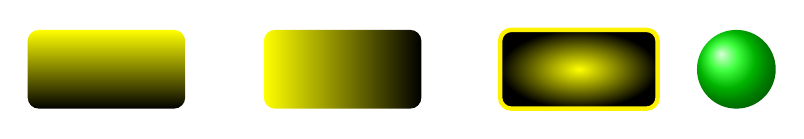 % -*- root: ./main_tikz.tex -*-
%
\begin{tikzpicture}[rounded corners,ultra thick]
	\shade[top color=yellow,bottom color=black] (0,0) rectangle +(2,1);
	\shade[left color=yellow,right color=black] (3,0) rectangle +(2,1);
	\shadedraw[inner color=yellow,outer color=black,draw=yellow] (6,0) rectangle +(2,1);
	\shade[ball color=green] (9,.5) circle (.5cm);
\end{tikzpicture}